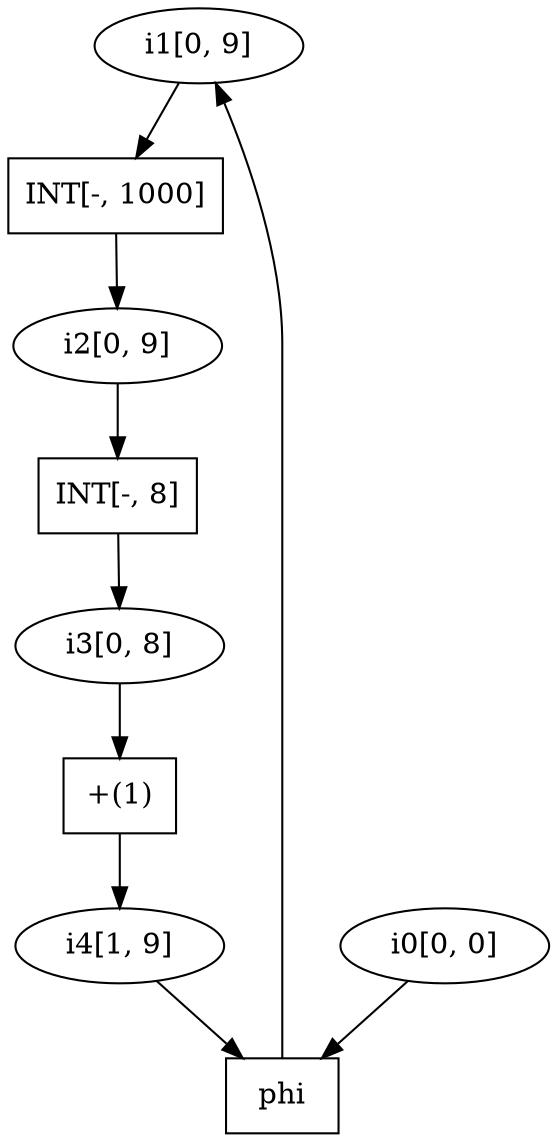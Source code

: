digraph "After cropping analysis" {
  i1 [label=" i1[0, 9] "]
  i0 [label=" i0[0, 0] "]
  i3 [label=" i3[0, 8] "]
  i2 [label=" i2[0, 9] "]
  i4 [label=" i4[1, 9] "]
  380320 [shape=box,label =" phi "]
  i0 -> 380320
  i4 -> 380320
  380320 -> i1

  380800 [shape=box,label ="INT[-, 1000]"]
  i1 -> 380800
  380800 -> i2

  380560 [shape=box,label ="INT[-, 8]"]
  i2 -> 380560
  380560 -> i3

  409648 [shape=box,label ="+(1)"]
  i3 -> 409648
  409648 -> i4

}
